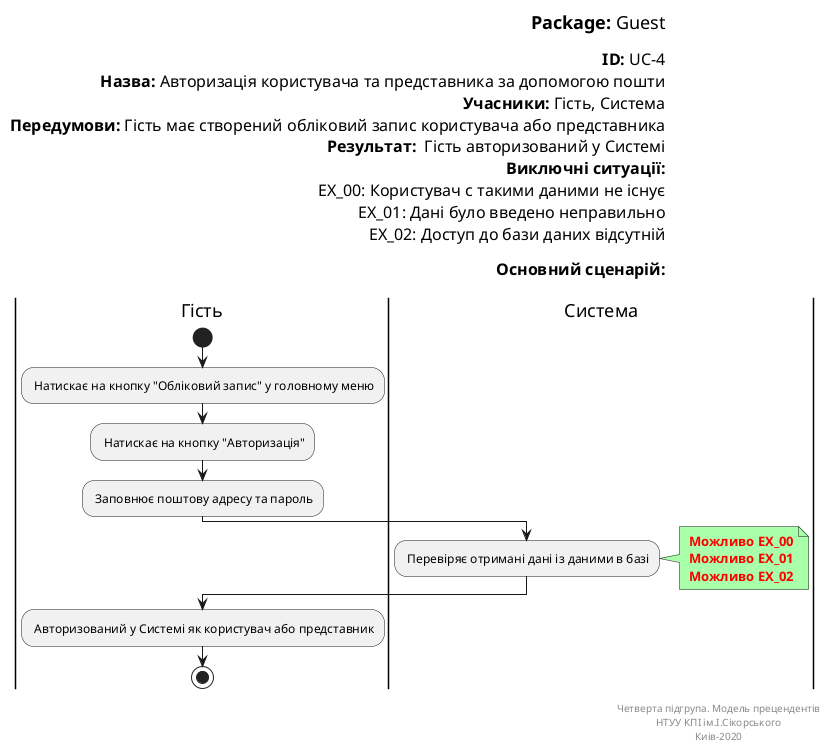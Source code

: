 @startuml
left header
<font color=000 size=18><b>Package:</b> Guest

<font color=000 size=16><b>ID:</b> UC-4
<font color=000 size=16><b>Назва:</b> Авторизація користувача та представника за допомогою пошти
<font color=000 size=16><b>Учасники:</b> Гість, Система
<font color=000 size=16><b>Передумови:</b> Гість має створений обліковий запис користувача або представника
<font color=000 size=16><b>Результат:</b>  Гість авторизований у Системі
<font color=000 size=16><b>Виключні ситуації:</b>
<font color=000 size=16> EX_00: Користувач с такими даними не існує
<font color=000 size=16> EX_01: Дані було введено неправильно
<font color=000 size=16> EX_02: Доступ до бази даних відсутній

<font color=000 size=16><b>Основний сценарій:</b>

end header

|Гість|
start
: Натискає на кнопку "Обліковий запис" у головному меню;
: Натискає на кнопку "Авторизація";
: Заповнює поштову адресу та пароль;


|Система|
: Перевіряє отримані дані із даними в базі;
note right #aaffaa
<font color=red><b> Можливо EX_00
<font color=red><b> Можливо EX_01
<font color=red><b> Можливо EX_02
end note

|Гість|
: Авторизований у Системі як користувач або представник;
stop;

right footer

Четверта підгрупа. Модель прецендентів
НТУУ КПІ ім.І.Сікорського
Киів-2020
end footer
@enduml
